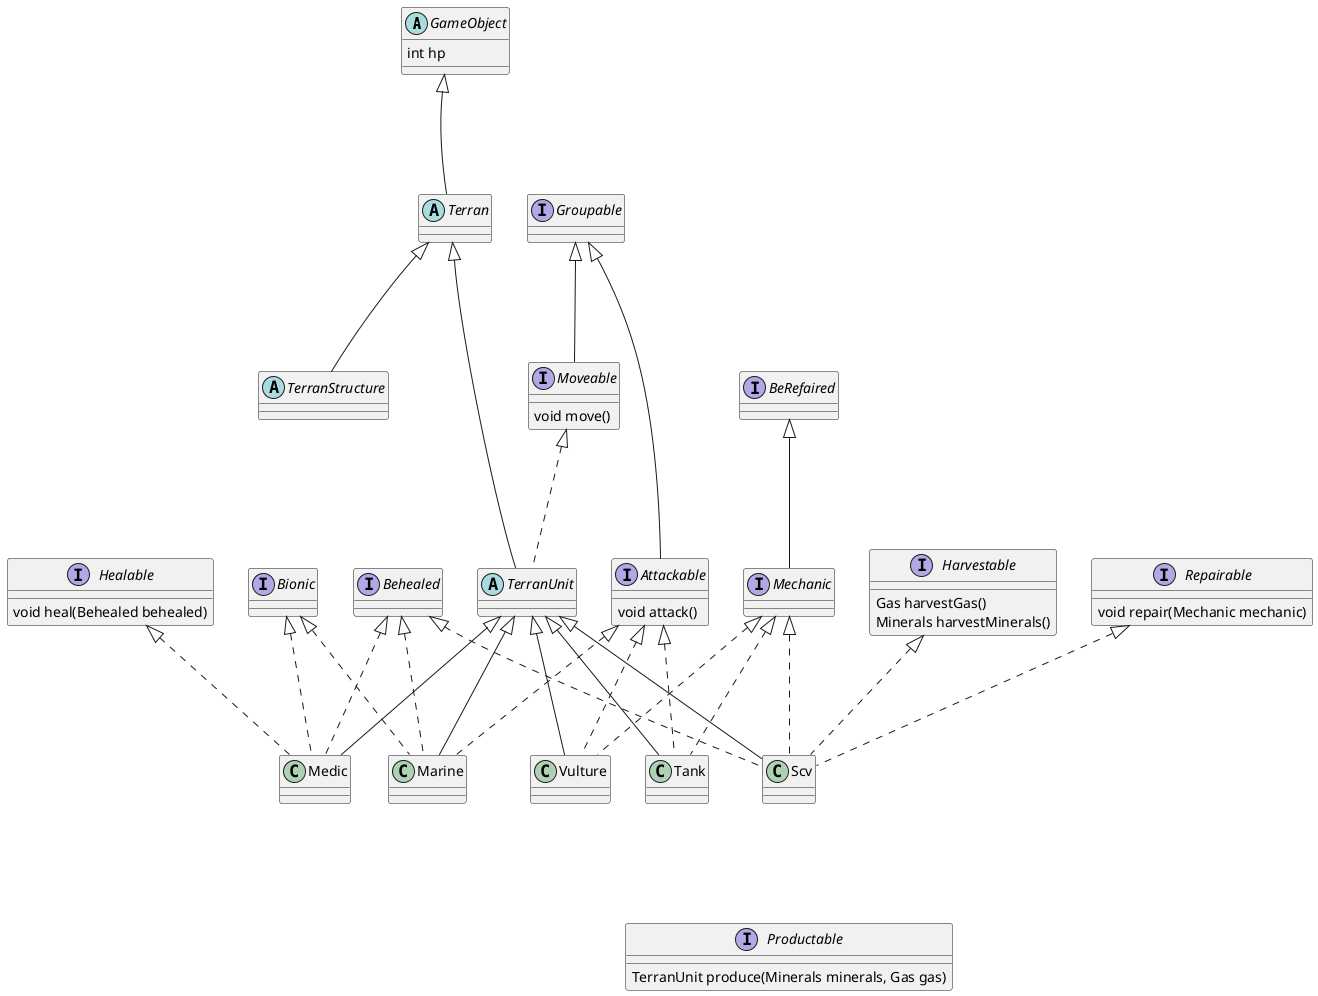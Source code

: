 @startuml

skinparam ranksep 120

'게임 오브젝트
abstract class GameObject {
    int hp
}

' 테란 계층구조
abstract class Terran extends GameObject

abstract class TerranUnit extends Terran implements Moveable

abstract class TerranStructure extends Terran

' 테란 유닛
class Marine extends TerranUnit implements Attackable, Bionic, Behealed

class Medic extends TerranUnit implements Healable, Bionic, Behealed

class Tank extends TerranUnit implements Attackable, Mechanic

class Vulture extends TerranUnit implements Attackable, Mechanic

class Scv extends TerranUnit implements Harvestable, Repairable, Mechanic, Behealed

' 인터페이스
interface Healable {
    void heal(Behealed behealed)
}

interface Repairable {
    void repair(Mechanic mechanic)
}

interface Harvestable {
    Gas harvestGas()
    Minerals harvestMinerals()
}

interface Attackable implements Groupable {
    void attack()
}

interface Behealed { }

interface Bionic { }

interface BeRefaired { }

interface Mechanic implements BeRefaired { }

interface Moveable implements Groupable {
    void move()
}

interface Groupable { }

interface Productable {
    TerranUnit produce(Minerals minerals, Gas gas)
}

GameObject -[hidden]-> Terran
GameObject -[hidden]-> Groupable
Terran -[hidden]-> TerranUnit
Terran -[hidden]-> TerranStructure
Scv -[hidden]-> Productable

@enduml